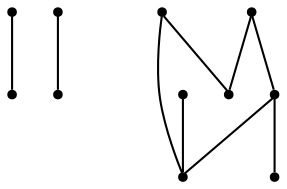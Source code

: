 graph {
  node [shape=point,comment="{\"directed\":false,\"doi\":\"10.1007/978-3-319-50106-2_27\",\"figure\":\"5 (4)\"}"]

  v0 [pos="489.30711943356505,2190.464284666848"]
  v1 [pos="625.0953845019015,2190.4642846668476"]
  v2 [pos="625.0953845019015,2235.721133005108"]
  v3 [pos="591.1525230189377,2156.517642391935"]
  v4 [pos="489.30711943356505,2156.517642391935"]
  v5 [pos="591.1525230189377,2303.6144175549334"]
  v6 [pos="432.7314232046395,2303.6144175549334"]
  v7 [pos="557.2012678648377,2111.252654835963"]
  v8 [pos="534.5726299544441,2111.252654835963"]
  v9 [pos="511.939890591109,2111.252654835963"]
  v10 [pos="432.7314232046395,2224.410926941761"]

  v0 -- v9 [id="-1",pos="489.30711943356505,2190.464284666848 501.67160110704276,2190.135155050594 511.61482659983733,2180.1920832124138 511.939890591109,2167.8275941047286 511.939890591109,2111.252654835963 511.939890591109,2111.252654835963 511.939890591109,2111.252654835963"]
  v1 -- v7 [id="-2",pos="625.0953845019015,2190.4642846668476 587.376897129707,2190.464284666848 587.376897129707,2190.464284666848 587.376897129707,2190.464284666848 579.8340390223817,2190.464284666848 568.5155550258257,2190.464284666848 562.860446274698,2184.805239201595 557.2012678648377,2179.150008994645 557.2012678648377,2167.831663713585 557.2012678648377,2160.2888980489674 557.2012678648377,2111.252654835963 557.2012678648377,2111.252654835963 557.2012678648377,2111.252654835963"]
  v2 -- v6 [id="-3",pos="625.0953845019015,2235.721133005108 608.1218553426356,2235.721133005108 608.1218553426356,2235.721133005108 608.1218553426356,2235.721133005108 591.1483261833697,2235.721133005108 557.2054011119881,2235.721133005108 525.1419589025035,2247.035154326758 493.0785484872277,2258.353626783094 462.9070524695088,2280.9819237769475 447.81717121349897,2292.300269058007 432.7314232046395,2303.6144175549334 432.7314232046395,2303.6144175549334 432.7314232046395,2303.6144175549334"]
  v3 -- v4 [id="-4",pos="591.1525230189377,2156.517642391935 489.30711943356505,2156.517642391935 489.30711943356505,2156.517642391935 489.30711943356505,2156.517642391935"]
  v3 -- v5 [id="-5",pos="591.1525230189377,2156.517642391935 591.1525230189377,2303.6144175549334 591.1525230189377,2303.6144175549334 591.1525230189377,2303.6144175549334"]
  v5 -- v6 [id="-6",pos="591.1525230189377,2303.6144175549334 432.7314232046395,2303.6144175549334 432.7314232046395,2303.6144175549334 432.7314232046395,2303.6144175549334"]
  v5 -- v8 [id="-7",pos="591.1525230189377,2303.6144175549334 581.7176551314291,2292.300269058007 581.7176551314291,2292.300269058007 581.7176551314291,2292.300269058007 572.2869840794883,2280.9819237769475 553.429838811175,2258.353626783094 543.9991677592344,2226.2905775322693 534.5684967072938,2194.2317250655774 534.5684967072938,2152.742317126047 534.5684967072938,2131.9934163721487 534.5726299544441,2111.252654835963 534.5726299544441,2111.252654835963 534.5726299544441,2111.252654835963"]
  v10 -- v4 [id="-8",pos="432.7314232046395,2224.410926941761 432.73142320463955,2156.513572783079 432.73142320463955,2156.513572783079 432.73142320463955,2156.513572783079 489.30711943356505,2156.517642391935 489.30711943356505,2156.517642391935 489.30711943356505,2156.517642391935"]
  v10 -- v6 [id="-9",pos="432.7314232046395,2224.410926941761 432.7314232046395,2303.6144175549334 432.7314232046395,2303.6144175549334 432.7314232046395,2303.6144175549334"]
}